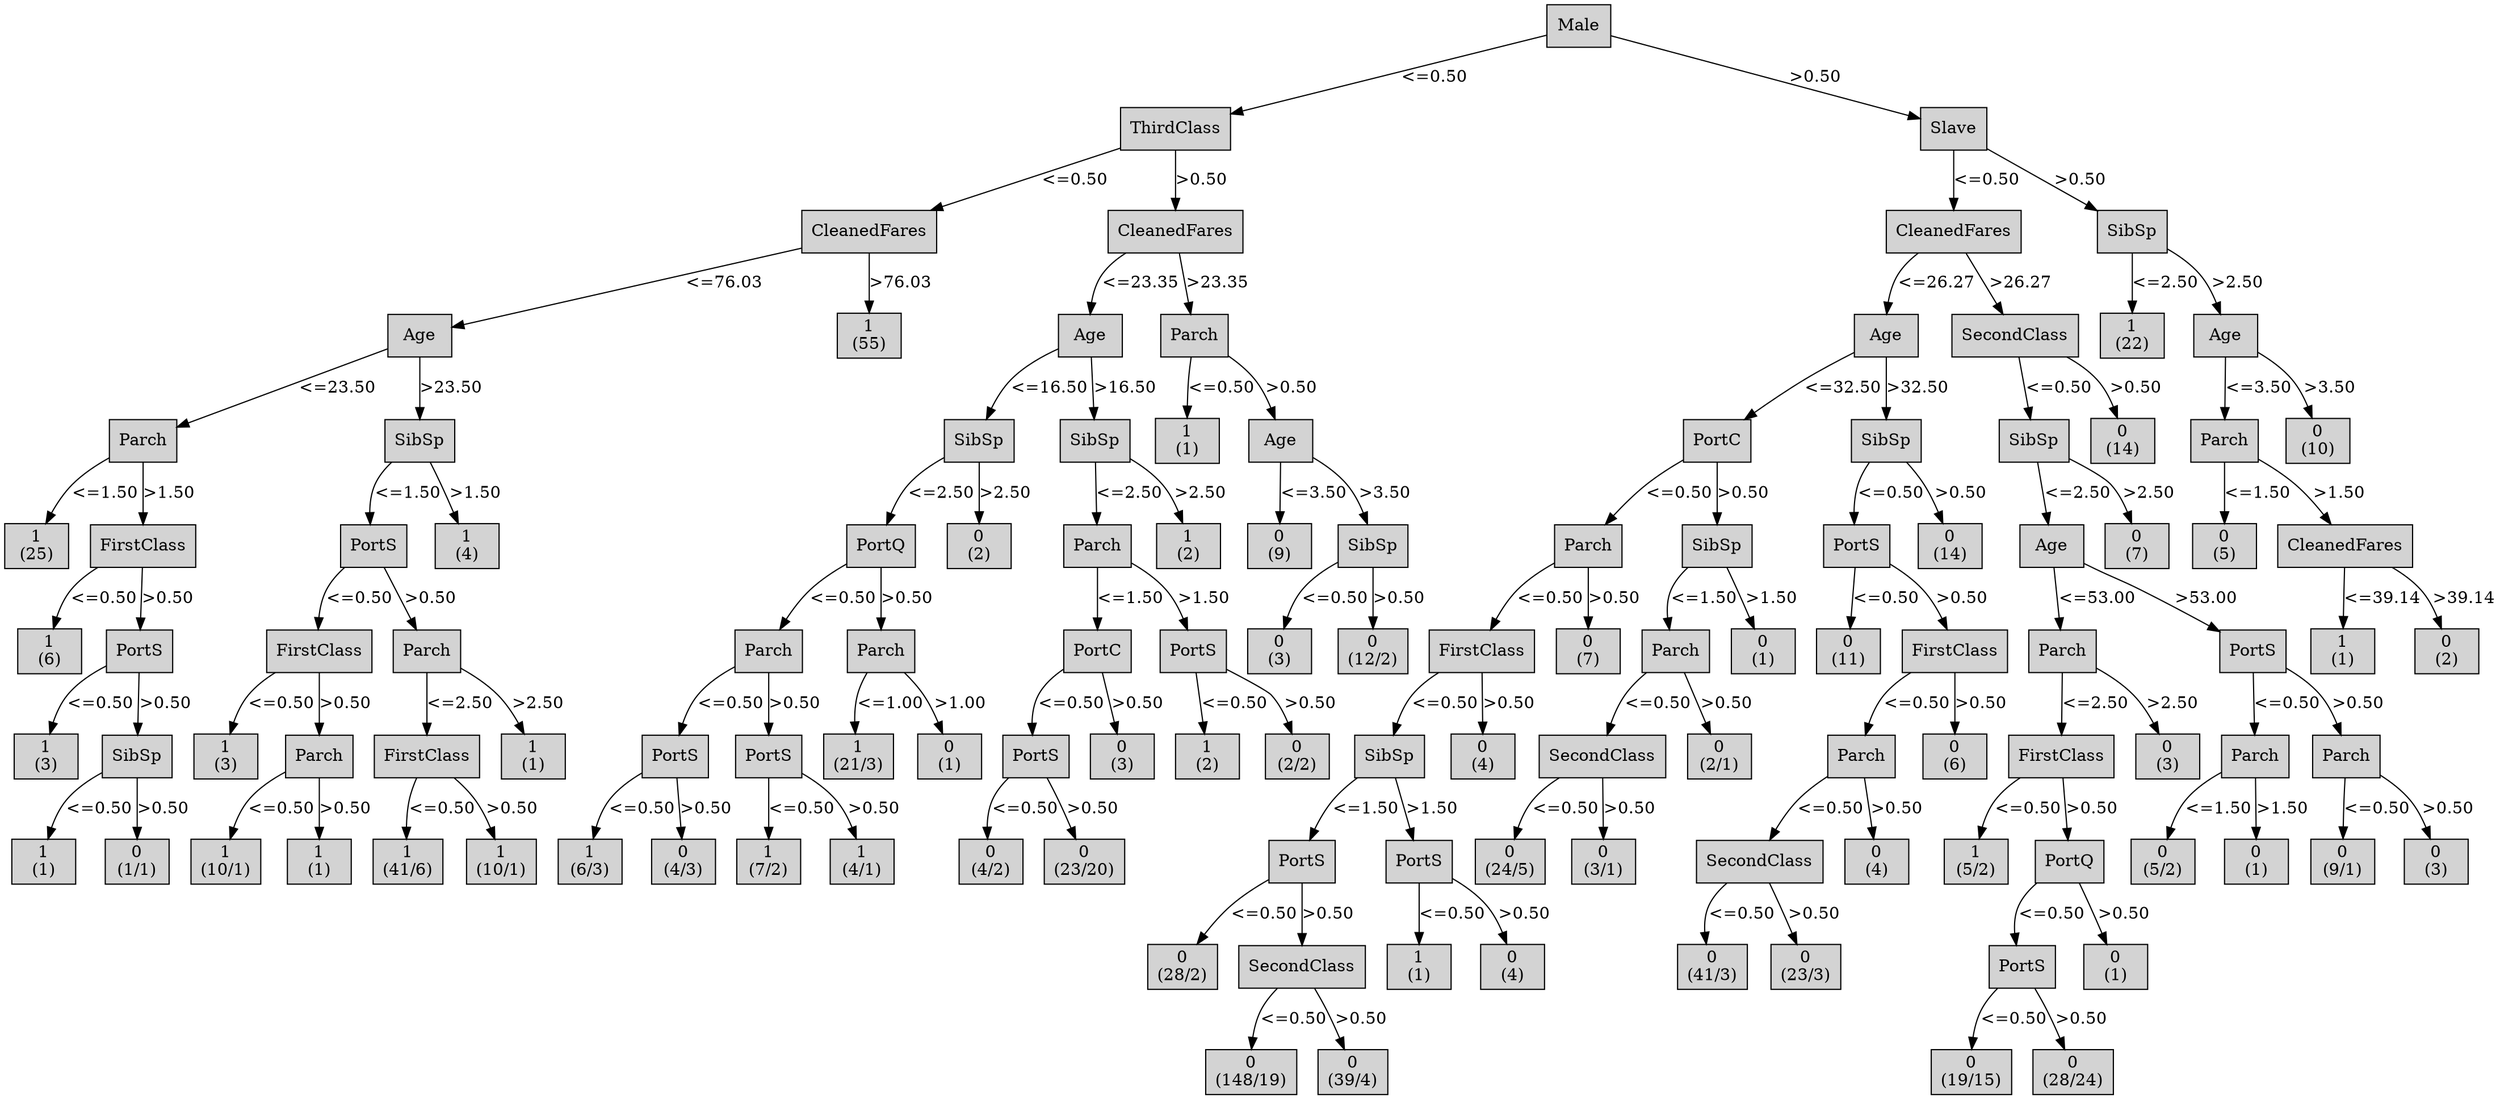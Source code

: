digraph ID3_Tree {
"0" [shape=box, style=filled, label="Male
", weight=1]
"1" [shape=box, style=filled, label="ThirdClass
", weight=2]
0 -> 1 [ label = "<=0.50"];
"2" [shape=box, style=filled, label="CleanedFares
", weight=3]
1 -> 2 [ label = "<=0.50"];
"3" [shape=box, style=filled, label="Age
", weight=4]
2 -> 3 [ label = "<=76.03"];
"4" [shape=box, style=filled, label="Parch
", weight=5]
3 -> 4 [ label = "<=23.50"];
"5" [shape=box, style=filled, label="1
(25)
", weight=6]
4 -> 5 [ label = "<=1.50"];
"6" [shape=box, style=filled, label="FirstClass
", weight=6]
4 -> 6 [ label = ">1.50"];
"7" [shape=box, style=filled, label="1
(6)
", weight=7]
6 -> 7 [ label = "<=0.50"];
"8" [shape=box, style=filled, label="PortS
", weight=7]
6 -> 8 [ label = ">0.50"];
"9" [shape=box, style=filled, label="1
(3)
", weight=8]
8 -> 9 [ label = "<=0.50"];
"10" [shape=box, style=filled, label="SibSp
", weight=8]
8 -> 10 [ label = ">0.50"];
"11" [shape=box, style=filled, label="1
(1)
", weight=9]
10 -> 11 [ label = "<=0.50"];
"12" [shape=box, style=filled, label="0
(1/1)
", weight=9]
10 -> 12 [ label = ">0.50"];
"13" [shape=box, style=filled, label="SibSp
", weight=5]
3 -> 13 [ label = ">23.50"];
"14" [shape=box, style=filled, label="PortS
", weight=6]
13 -> 14 [ label = "<=1.50"];
"15" [shape=box, style=filled, label="FirstClass
", weight=7]
14 -> 15 [ label = "<=0.50"];
"16" [shape=box, style=filled, label="1
(3)
", weight=8]
15 -> 16 [ label = "<=0.50"];
"17" [shape=box, style=filled, label="Parch
", weight=8]
15 -> 17 [ label = ">0.50"];
"18" [shape=box, style=filled, label="1
(10/1)
", weight=9]
17 -> 18 [ label = "<=0.50"];
"19" [shape=box, style=filled, label="1
(1)
", weight=9]
17 -> 19 [ label = ">0.50"];
"20" [shape=box, style=filled, label="Parch
", weight=7]
14 -> 20 [ label = ">0.50"];
"21" [shape=box, style=filled, label="FirstClass
", weight=8]
20 -> 21 [ label = "<=2.50"];
"22" [shape=box, style=filled, label="1
(41/6)
", weight=9]
21 -> 22 [ label = "<=0.50"];
"23" [shape=box, style=filled, label="1
(10/1)
", weight=9]
21 -> 23 [ label = ">0.50"];
"24" [shape=box, style=filled, label="1
(1)
", weight=8]
20 -> 24 [ label = ">2.50"];
"25" [shape=box, style=filled, label="1
(4)
", weight=6]
13 -> 25 [ label = ">1.50"];
"26" [shape=box, style=filled, label="1
(55)
", weight=4]
2 -> 26 [ label = ">76.03"];
"27" [shape=box, style=filled, label="CleanedFares
", weight=3]
1 -> 27 [ label = ">0.50"];
"28" [shape=box, style=filled, label="Age
", weight=4]
27 -> 28 [ label = "<=23.35"];
"29" [shape=box, style=filled, label="SibSp
", weight=5]
28 -> 29 [ label = "<=16.50"];
"30" [shape=box, style=filled, label="PortQ
", weight=6]
29 -> 30 [ label = "<=2.50"];
"31" [shape=box, style=filled, label="Parch
", weight=7]
30 -> 31 [ label = "<=0.50"];
"32" [shape=box, style=filled, label="PortS
", weight=8]
31 -> 32 [ label = "<=0.50"];
"33" [shape=box, style=filled, label="1
(6/3)
", weight=9]
32 -> 33 [ label = "<=0.50"];
"34" [shape=box, style=filled, label="0
(4/3)
", weight=9]
32 -> 34 [ label = ">0.50"];
"35" [shape=box, style=filled, label="PortS
", weight=8]
31 -> 35 [ label = ">0.50"];
"36" [shape=box, style=filled, label="1
(7/2)
", weight=9]
35 -> 36 [ label = "<=0.50"];
"37" [shape=box, style=filled, label="1
(4/1)
", weight=9]
35 -> 37 [ label = ">0.50"];
"38" [shape=box, style=filled, label="Parch
", weight=7]
30 -> 38 [ label = ">0.50"];
"39" [shape=box, style=filled, label="1
(21/3)
", weight=8]
38 -> 39 [ label = "<=1.00"];
"40" [shape=box, style=filled, label="0
(1)
", weight=8]
38 -> 40 [ label = ">1.00"];
"41" [shape=box, style=filled, label="0
(2)
", weight=6]
29 -> 41 [ label = ">2.50"];
"42" [shape=box, style=filled, label="SibSp
", weight=5]
28 -> 42 [ label = ">16.50"];
"43" [shape=box, style=filled, label="Parch
", weight=6]
42 -> 43 [ label = "<=2.50"];
"44" [shape=box, style=filled, label="PortC
", weight=7]
43 -> 44 [ label = "<=1.50"];
"45" [shape=box, style=filled, label="PortS
", weight=8]
44 -> 45 [ label = "<=0.50"];
"46" [shape=box, style=filled, label="0
(4/2)
", weight=9]
45 -> 46 [ label = "<=0.50"];
"47" [shape=box, style=filled, label="0
(23/20)
", weight=9]
45 -> 47 [ label = ">0.50"];
"48" [shape=box, style=filled, label="0
(3)
", weight=8]
44 -> 48 [ label = ">0.50"];
"49" [shape=box, style=filled, label="PortS
", weight=7]
43 -> 49 [ label = ">1.50"];
"50" [shape=box, style=filled, label="1
(2)
", weight=8]
49 -> 50 [ label = "<=0.50"];
"51" [shape=box, style=filled, label="0
(2/2)
", weight=8]
49 -> 51 [ label = ">0.50"];
"52" [shape=box, style=filled, label="1
(2)
", weight=6]
42 -> 52 [ label = ">2.50"];
"53" [shape=box, style=filled, label="Parch
", weight=4]
27 -> 53 [ label = ">23.35"];
"54" [shape=box, style=filled, label="1
(1)
", weight=5]
53 -> 54 [ label = "<=0.50"];
"55" [shape=box, style=filled, label="Age
", weight=5]
53 -> 55 [ label = ">0.50"];
"56" [shape=box, style=filled, label="0
(9)
", weight=6]
55 -> 56 [ label = "<=3.50"];
"57" [shape=box, style=filled, label="SibSp
", weight=6]
55 -> 57 [ label = ">3.50"];
"58" [shape=box, style=filled, label="0
(3)
", weight=7]
57 -> 58 [ label = "<=0.50"];
"59" [shape=box, style=filled, label="0
(12/2)
", weight=7]
57 -> 59 [ label = ">0.50"];
"60" [shape=box, style=filled, label="Slave
", weight=2]
0 -> 60 [ label = ">0.50"];
"61" [shape=box, style=filled, label="CleanedFares
", weight=3]
60 -> 61 [ label = "<=0.50"];
"62" [shape=box, style=filled, label="Age
", weight=4]
61 -> 62 [ label = "<=26.27"];
"63" [shape=box, style=filled, label="PortC
", weight=5]
62 -> 63 [ label = "<=32.50"];
"64" [shape=box, style=filled, label="Parch
", weight=6]
63 -> 64 [ label = "<=0.50"];
"65" [shape=box, style=filled, label="FirstClass
", weight=7]
64 -> 65 [ label = "<=0.50"];
"66" [shape=box, style=filled, label="SibSp
", weight=8]
65 -> 66 [ label = "<=0.50"];
"67" [shape=box, style=filled, label="PortS
", weight=9]
66 -> 67 [ label = "<=1.50"];
"68" [shape=box, style=filled, label="0
(28/2)
", weight=10]
67 -> 68 [ label = "<=0.50"];
"69" [shape=box, style=filled, label="SecondClass
", weight=10]
67 -> 69 [ label = ">0.50"];
"70" [shape=box, style=filled, label="0
(148/19)
", weight=11]
69 -> 70 [ label = "<=0.50"];
"71" [shape=box, style=filled, label="0
(39/4)
", weight=11]
69 -> 71 [ label = ">0.50"];
"72" [shape=box, style=filled, label="PortS
", weight=9]
66 -> 72 [ label = ">1.50"];
"73" [shape=box, style=filled, label="1
(1)
", weight=10]
72 -> 73 [ label = "<=0.50"];
"74" [shape=box, style=filled, label="0
(4)
", weight=10]
72 -> 74 [ label = ">0.50"];
"75" [shape=box, style=filled, label="0
(4)
", weight=8]
65 -> 75 [ label = ">0.50"];
"76" [shape=box, style=filled, label="0
(7)
", weight=7]
64 -> 76 [ label = ">0.50"];
"77" [shape=box, style=filled, label="SibSp
", weight=6]
63 -> 77 [ label = ">0.50"];
"78" [shape=box, style=filled, label="Parch
", weight=7]
77 -> 78 [ label = "<=1.50"];
"79" [shape=box, style=filled, label="SecondClass
", weight=8]
78 -> 79 [ label = "<=0.50"];
"80" [shape=box, style=filled, label="0
(24/5)
", weight=9]
79 -> 80 [ label = "<=0.50"];
"81" [shape=box, style=filled, label="0
(3/1)
", weight=9]
79 -> 81 [ label = ">0.50"];
"82" [shape=box, style=filled, label="0
(2/1)
", weight=8]
78 -> 82 [ label = ">0.50"];
"83" [shape=box, style=filled, label="0
(1)
", weight=7]
77 -> 83 [ label = ">1.50"];
"84" [shape=box, style=filled, label="SibSp
", weight=5]
62 -> 84 [ label = ">32.50"];
"85" [shape=box, style=filled, label="PortS
", weight=6]
84 -> 85 [ label = "<=0.50"];
"86" [shape=box, style=filled, label="0
(11)
", weight=7]
85 -> 86 [ label = "<=0.50"];
"87" [shape=box, style=filled, label="FirstClass
", weight=7]
85 -> 87 [ label = ">0.50"];
"88" [shape=box, style=filled, label="Parch
", weight=8]
87 -> 88 [ label = "<=0.50"];
"89" [shape=box, style=filled, label="SecondClass
", weight=9]
88 -> 89 [ label = "<=0.50"];
"90" [shape=box, style=filled, label="0
(41/3)
", weight=10]
89 -> 90 [ label = "<=0.50"];
"91" [shape=box, style=filled, label="0
(23/3)
", weight=10]
89 -> 91 [ label = ">0.50"];
"92" [shape=box, style=filled, label="0
(4)
", weight=9]
88 -> 92 [ label = ">0.50"];
"93" [shape=box, style=filled, label="0
(6)
", weight=8]
87 -> 93 [ label = ">0.50"];
"94" [shape=box, style=filled, label="0
(14)
", weight=6]
84 -> 94 [ label = ">0.50"];
"95" [shape=box, style=filled, label="SecondClass
", weight=4]
61 -> 95 [ label = ">26.27"];
"96" [shape=box, style=filled, label="SibSp
", weight=5]
95 -> 96 [ label = "<=0.50"];
"97" [shape=box, style=filled, label="Age
", weight=6]
96 -> 97 [ label = "<=2.50"];
"98" [shape=box, style=filled, label="Parch
", weight=7]
97 -> 98 [ label = "<=53.00"];
"99" [shape=box, style=filled, label="FirstClass
", weight=8]
98 -> 99 [ label = "<=2.50"];
"100" [shape=box, style=filled, label="1
(5/2)
", weight=9]
99 -> 100 [ label = "<=0.50"];
"101" [shape=box, style=filled, label="PortQ
", weight=9]
99 -> 101 [ label = ">0.50"];
"102" [shape=box, style=filled, label="PortS
", weight=10]
101 -> 102 [ label = "<=0.50"];
"103" [shape=box, style=filled, label="0
(19/15)
", weight=11]
102 -> 103 [ label = "<=0.50"];
"104" [shape=box, style=filled, label="0
(28/24)
", weight=11]
102 -> 104 [ label = ">0.50"];
"105" [shape=box, style=filled, label="0
(1)
", weight=10]
101 -> 105 [ label = ">0.50"];
"106" [shape=box, style=filled, label="0
(3)
", weight=8]
98 -> 106 [ label = ">2.50"];
"107" [shape=box, style=filled, label="PortS
", weight=7]
97 -> 107 [ label = ">53.00"];
"108" [shape=box, style=filled, label="Parch
", weight=8]
107 -> 108 [ label = "<=0.50"];
"109" [shape=box, style=filled, label="0
(5/2)
", weight=9]
108 -> 109 [ label = "<=1.50"];
"110" [shape=box, style=filled, label="0
(1)
", weight=9]
108 -> 110 [ label = ">1.50"];
"111" [shape=box, style=filled, label="Parch
", weight=8]
107 -> 111 [ label = ">0.50"];
"112" [shape=box, style=filled, label="0
(9/1)
", weight=9]
111 -> 112 [ label = "<=0.50"];
"113" [shape=box, style=filled, label="0
(3)
", weight=9]
111 -> 113 [ label = ">0.50"];
"114" [shape=box, style=filled, label="0
(7)
", weight=6]
96 -> 114 [ label = ">2.50"];
"115" [shape=box, style=filled, label="0
(14)
", weight=5]
95 -> 115 [ label = ">0.50"];
"116" [shape=box, style=filled, label="SibSp
", weight=3]
60 -> 116 [ label = ">0.50"];
"117" [shape=box, style=filled, label="1
(22)
", weight=4]
116 -> 117 [ label = "<=2.50"];
"118" [shape=box, style=filled, label="Age
", weight=4]
116 -> 118 [ label = ">2.50"];
"119" [shape=box, style=filled, label="Parch
", weight=5]
118 -> 119 [ label = "<=3.50"];
"120" [shape=box, style=filled, label="0
(5)
", weight=6]
119 -> 120 [ label = "<=1.50"];
"121" [shape=box, style=filled, label="CleanedFares
", weight=6]
119 -> 121 [ label = ">1.50"];
"122" [shape=box, style=filled, label="1
(1)
", weight=7]
121 -> 122 [ label = "<=39.14"];
"123" [shape=box, style=filled, label="0
(2)
", weight=7]
121 -> 123 [ label = ">39.14"];
"124" [shape=box, style=filled, label="0
(10)
", weight=5]
118 -> 124 [ label = ">3.50"];
{rank=same; 0;};
{rank=same; 68;69;73;74;90;91;102;105;};
{rank=same; 70;71;103;104;};
{rank=same; 1;60;};
{rank=same; 2;27;61;116;};
{rank=same; 3;26;28;53;62;95;117;118;};
{rank=same; 4;13;29;42;54;55;63;84;96;115;119;124;};
{rank=same; 5;6;14;25;30;41;43;52;56;57;64;77;85;94;97;114;120;121;};
{rank=same; 7;8;15;20;31;38;44;49;58;59;65;76;78;83;86;87;98;107;122;123;};
{rank=same; 9;10;16;17;21;24;32;35;39;40;45;48;50;51;66;75;79;82;88;93;99;106;108;111;};
{rank=same; 11;12;18;19;22;23;33;34;36;37;46;47;67;72;80;81;89;92;100;101;109;110;112;113;};
}